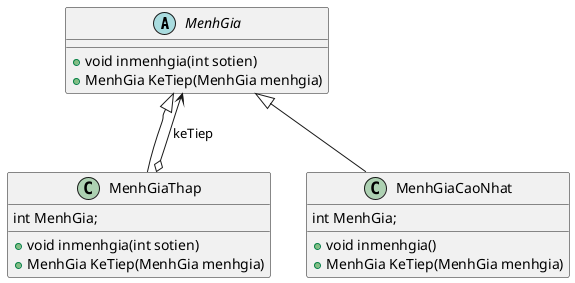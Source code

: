 @startuml
abstract class MenhGia{
 + void inmenhgia(int sotien)
 + MenhGia KeTiep(MenhGia menhgia)
}
class MenhGiaThap{
  int MenhGia;
  + void inmenhgia(int sotien)
  + MenhGia KeTiep(MenhGia menhgia)
}
class MenhGiaCaoNhat{
    int MenhGia;
  + void inmenhgia()
  + MenhGia KeTiep(MenhGia menhgia)
}
MenhGia <|-- MenhGiaThap
MenhGia <|-- MenhGiaCaoNhat
MenhGiaThap o--> MenhGia: keTiep
@enduml